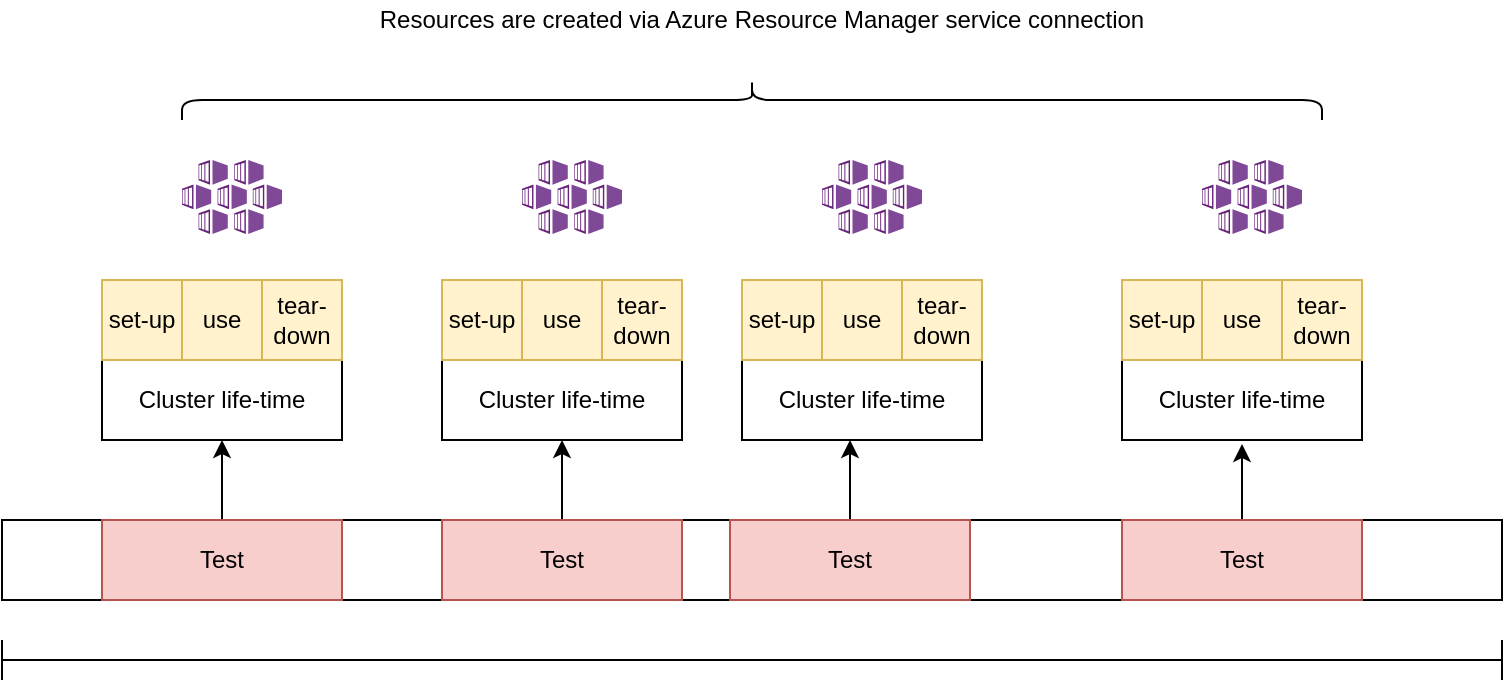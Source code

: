 <mxfile version="13.4.2" type="device"><diagram id="rwt26tgv452uuKgbY0NR" name="Page-1"><mxGraphModel dx="1038" dy="499" grid="1" gridSize="10" guides="1" tooltips="1" connect="1" arrows="1" fold="1" page="1" pageScale="1" pageWidth="827" pageHeight="1169" math="0" shadow="0"><root><mxCell id="0"/><mxCell id="1" parent="0"/><mxCell id="sZQOGZ28rzr1I_7chvR9-1" value="" style="aspect=fixed;html=1;points=[];align=center;image;fontSize=12;image=img/lib/mscae/Kubernetes_Services.svg;" vertex="1" parent="1"><mxGeometry x="140" y="100" width="50" height="37" as="geometry"/></mxCell><mxCell id="sZQOGZ28rzr1I_7chvR9-2" value="Cluster life-time" style="rounded=0;whiteSpace=wrap;html=1;" vertex="1" parent="1"><mxGeometry x="100" y="200" width="120" height="40" as="geometry"/></mxCell><mxCell id="sZQOGZ28rzr1I_7chvR9-3" value="" style="rounded=0;whiteSpace=wrap;html=1;" vertex="1" parent="1"><mxGeometry x="50" y="280" width="750" height="40" as="geometry"/></mxCell><mxCell id="sZQOGZ28rzr1I_7chvR9-22" style="edgeStyle=orthogonalEdgeStyle;rounded=0;orthogonalLoop=1;jettySize=auto;html=1;entryX=0.5;entryY=1;entryDx=0;entryDy=0;" edge="1" parent="1" source="sZQOGZ28rzr1I_7chvR9-4" target="sZQOGZ28rzr1I_7chvR9-2"><mxGeometry relative="1" as="geometry"/></mxCell><mxCell id="sZQOGZ28rzr1I_7chvR9-4" value="Test" style="rounded=0;whiteSpace=wrap;html=1;fillColor=#f8cecc;strokeColor=#b85450;" vertex="1" parent="1"><mxGeometry x="100" y="280" width="120" height="40" as="geometry"/></mxCell><mxCell id="sZQOGZ28rzr1I_7chvR9-38" style="edgeStyle=orthogonalEdgeStyle;rounded=0;orthogonalLoop=1;jettySize=auto;html=1;entryX=0.5;entryY=1;entryDx=0;entryDy=0;exitX=0.5;exitY=0;exitDx=0;exitDy=0;" edge="1" parent="1" source="sZQOGZ28rzr1I_7chvR9-5" target="sZQOGZ28rzr1I_7chvR9-24"><mxGeometry relative="1" as="geometry"><mxPoint x="320" y="240" as="targetPoint"/></mxGeometry></mxCell><mxCell id="sZQOGZ28rzr1I_7chvR9-5" value="Test" style="rounded=0;whiteSpace=wrap;html=1;fillColor=#f8cecc;strokeColor=#b85450;" vertex="1" parent="1"><mxGeometry x="270" y="280" width="120" height="40" as="geometry"/></mxCell><mxCell id="sZQOGZ28rzr1I_7chvR9-19" style="edgeStyle=orthogonalEdgeStyle;rounded=0;orthogonalLoop=1;jettySize=auto;html=1;" edge="1" parent="1" source="sZQOGZ28rzr1I_7chvR9-6"><mxGeometry relative="1" as="geometry"><mxPoint x="474" y="240" as="targetPoint"/></mxGeometry></mxCell><mxCell id="sZQOGZ28rzr1I_7chvR9-6" value="Test" style="rounded=0;whiteSpace=wrap;html=1;fillColor=#f8cecc;strokeColor=#b85450;" vertex="1" parent="1"><mxGeometry x="414" y="280" width="120" height="40" as="geometry"/></mxCell><mxCell id="sZQOGZ28rzr1I_7chvR9-20" style="edgeStyle=orthogonalEdgeStyle;rounded=0;orthogonalLoop=1;jettySize=auto;html=1;" edge="1" parent="1" source="sZQOGZ28rzr1I_7chvR9-7"><mxGeometry relative="1" as="geometry"><mxPoint x="670" y="242" as="targetPoint"/></mxGeometry></mxCell><mxCell id="sZQOGZ28rzr1I_7chvR9-7" value="Test" style="rounded=0;whiteSpace=wrap;html=1;fillColor=#f8cecc;strokeColor=#b85450;" vertex="1" parent="1"><mxGeometry x="610" y="280" width="120" height="40" as="geometry"/></mxCell><mxCell id="sZQOGZ28rzr1I_7chvR9-8" value="set-up" style="rounded=0;whiteSpace=wrap;html=1;fillColor=#fff2cc;strokeColor=#d6b656;" vertex="1" parent="1"><mxGeometry x="100" y="160" width="40" height="40" as="geometry"/></mxCell><mxCell id="sZQOGZ28rzr1I_7chvR9-9" value="tear-down" style="rounded=0;whiteSpace=wrap;html=1;fillColor=#fff2cc;strokeColor=#d6b656;" vertex="1" parent="1"><mxGeometry x="180" y="160" width="40" height="40" as="geometry"/></mxCell><mxCell id="sZQOGZ28rzr1I_7chvR9-12" value="" style="shape=crossbar;whiteSpace=wrap;html=1;rounded=1;" vertex="1" parent="1"><mxGeometry x="50" y="340" width="750" height="20" as="geometry"/></mxCell><mxCell id="sZQOGZ28rzr1I_7chvR9-21" value="use" style="rounded=0;whiteSpace=wrap;html=1;fillColor=#fff2cc;strokeColor=#d6b656;" vertex="1" parent="1"><mxGeometry x="140" y="160" width="40" height="40" as="geometry"/></mxCell><mxCell id="sZQOGZ28rzr1I_7chvR9-23" value="" style="aspect=fixed;html=1;points=[];align=center;image;fontSize=12;image=img/lib/mscae/Kubernetes_Services.svg;" vertex="1" parent="1"><mxGeometry x="310" y="100" width="50" height="37" as="geometry"/></mxCell><mxCell id="sZQOGZ28rzr1I_7chvR9-24" value="Cluster life-time" style="rounded=0;whiteSpace=wrap;html=1;" vertex="1" parent="1"><mxGeometry x="270" y="200" width="120" height="40" as="geometry"/></mxCell><mxCell id="sZQOGZ28rzr1I_7chvR9-25" value="set-up" style="rounded=0;whiteSpace=wrap;html=1;fillColor=#fff2cc;strokeColor=#d6b656;" vertex="1" parent="1"><mxGeometry x="270" y="160" width="40" height="40" as="geometry"/></mxCell><mxCell id="sZQOGZ28rzr1I_7chvR9-26" value="tear-down" style="rounded=0;whiteSpace=wrap;html=1;fillColor=#fff2cc;strokeColor=#d6b656;" vertex="1" parent="1"><mxGeometry x="350" y="160" width="40" height="40" as="geometry"/></mxCell><mxCell id="sZQOGZ28rzr1I_7chvR9-27" value="use" style="rounded=0;whiteSpace=wrap;html=1;fillColor=#fff2cc;strokeColor=#d6b656;" vertex="1" parent="1"><mxGeometry x="310" y="160" width="40" height="40" as="geometry"/></mxCell><mxCell id="sZQOGZ28rzr1I_7chvR9-28" value="" style="aspect=fixed;html=1;points=[];align=center;image;fontSize=12;image=img/lib/mscae/Kubernetes_Services.svg;" vertex="1" parent="1"><mxGeometry x="460" y="100" width="50" height="37" as="geometry"/></mxCell><mxCell id="sZQOGZ28rzr1I_7chvR9-29" value="Cluster life-time" style="rounded=0;whiteSpace=wrap;html=1;" vertex="1" parent="1"><mxGeometry x="420" y="200" width="120" height="40" as="geometry"/></mxCell><mxCell id="sZQOGZ28rzr1I_7chvR9-30" value="set-up" style="rounded=0;whiteSpace=wrap;html=1;fillColor=#fff2cc;strokeColor=#d6b656;" vertex="1" parent="1"><mxGeometry x="420" y="160" width="40" height="40" as="geometry"/></mxCell><mxCell id="sZQOGZ28rzr1I_7chvR9-31" value="tear-down" style="rounded=0;whiteSpace=wrap;html=1;fillColor=#fff2cc;strokeColor=#d6b656;" vertex="1" parent="1"><mxGeometry x="500" y="160" width="40" height="40" as="geometry"/></mxCell><mxCell id="sZQOGZ28rzr1I_7chvR9-32" value="use" style="rounded=0;whiteSpace=wrap;html=1;fillColor=#fff2cc;strokeColor=#d6b656;" vertex="1" parent="1"><mxGeometry x="460" y="160" width="40" height="40" as="geometry"/></mxCell><mxCell id="sZQOGZ28rzr1I_7chvR9-33" value="" style="aspect=fixed;html=1;points=[];align=center;image;fontSize=12;image=img/lib/mscae/Kubernetes_Services.svg;" vertex="1" parent="1"><mxGeometry x="650" y="100" width="50" height="37" as="geometry"/></mxCell><mxCell id="sZQOGZ28rzr1I_7chvR9-34" value="Cluster life-time" style="rounded=0;whiteSpace=wrap;html=1;" vertex="1" parent="1"><mxGeometry x="610" y="200" width="120" height="40" as="geometry"/></mxCell><mxCell id="sZQOGZ28rzr1I_7chvR9-35" value="set-up" style="rounded=0;whiteSpace=wrap;html=1;fillColor=#fff2cc;strokeColor=#d6b656;" vertex="1" parent="1"><mxGeometry x="610" y="160" width="40" height="40" as="geometry"/></mxCell><mxCell id="sZQOGZ28rzr1I_7chvR9-36" value="tear-down" style="rounded=0;whiteSpace=wrap;html=1;fillColor=#fff2cc;strokeColor=#d6b656;" vertex="1" parent="1"><mxGeometry x="690" y="160" width="40" height="40" as="geometry"/></mxCell><mxCell id="sZQOGZ28rzr1I_7chvR9-37" value="use" style="rounded=0;whiteSpace=wrap;html=1;fillColor=#fff2cc;strokeColor=#d6b656;" vertex="1" parent="1"><mxGeometry x="650" y="160" width="40" height="40" as="geometry"/></mxCell><mxCell id="sZQOGZ28rzr1I_7chvR9-40" value="" style="shape=curlyBracket;whiteSpace=wrap;html=1;rounded=1;rotation=90;" vertex="1" parent="1"><mxGeometry x="415" y="-215" width="20" height="570" as="geometry"/></mxCell><mxCell id="sZQOGZ28rzr1I_7chvR9-43" value="Resources are created via Azure Resource Manager service connection" style="text;html=1;strokeColor=none;fillColor=none;align=center;verticalAlign=middle;whiteSpace=wrap;rounded=0;" vertex="1" parent="1"><mxGeometry x="200" y="20" width="460" height="20" as="geometry"/></mxCell></root></mxGraphModel></diagram></mxfile>